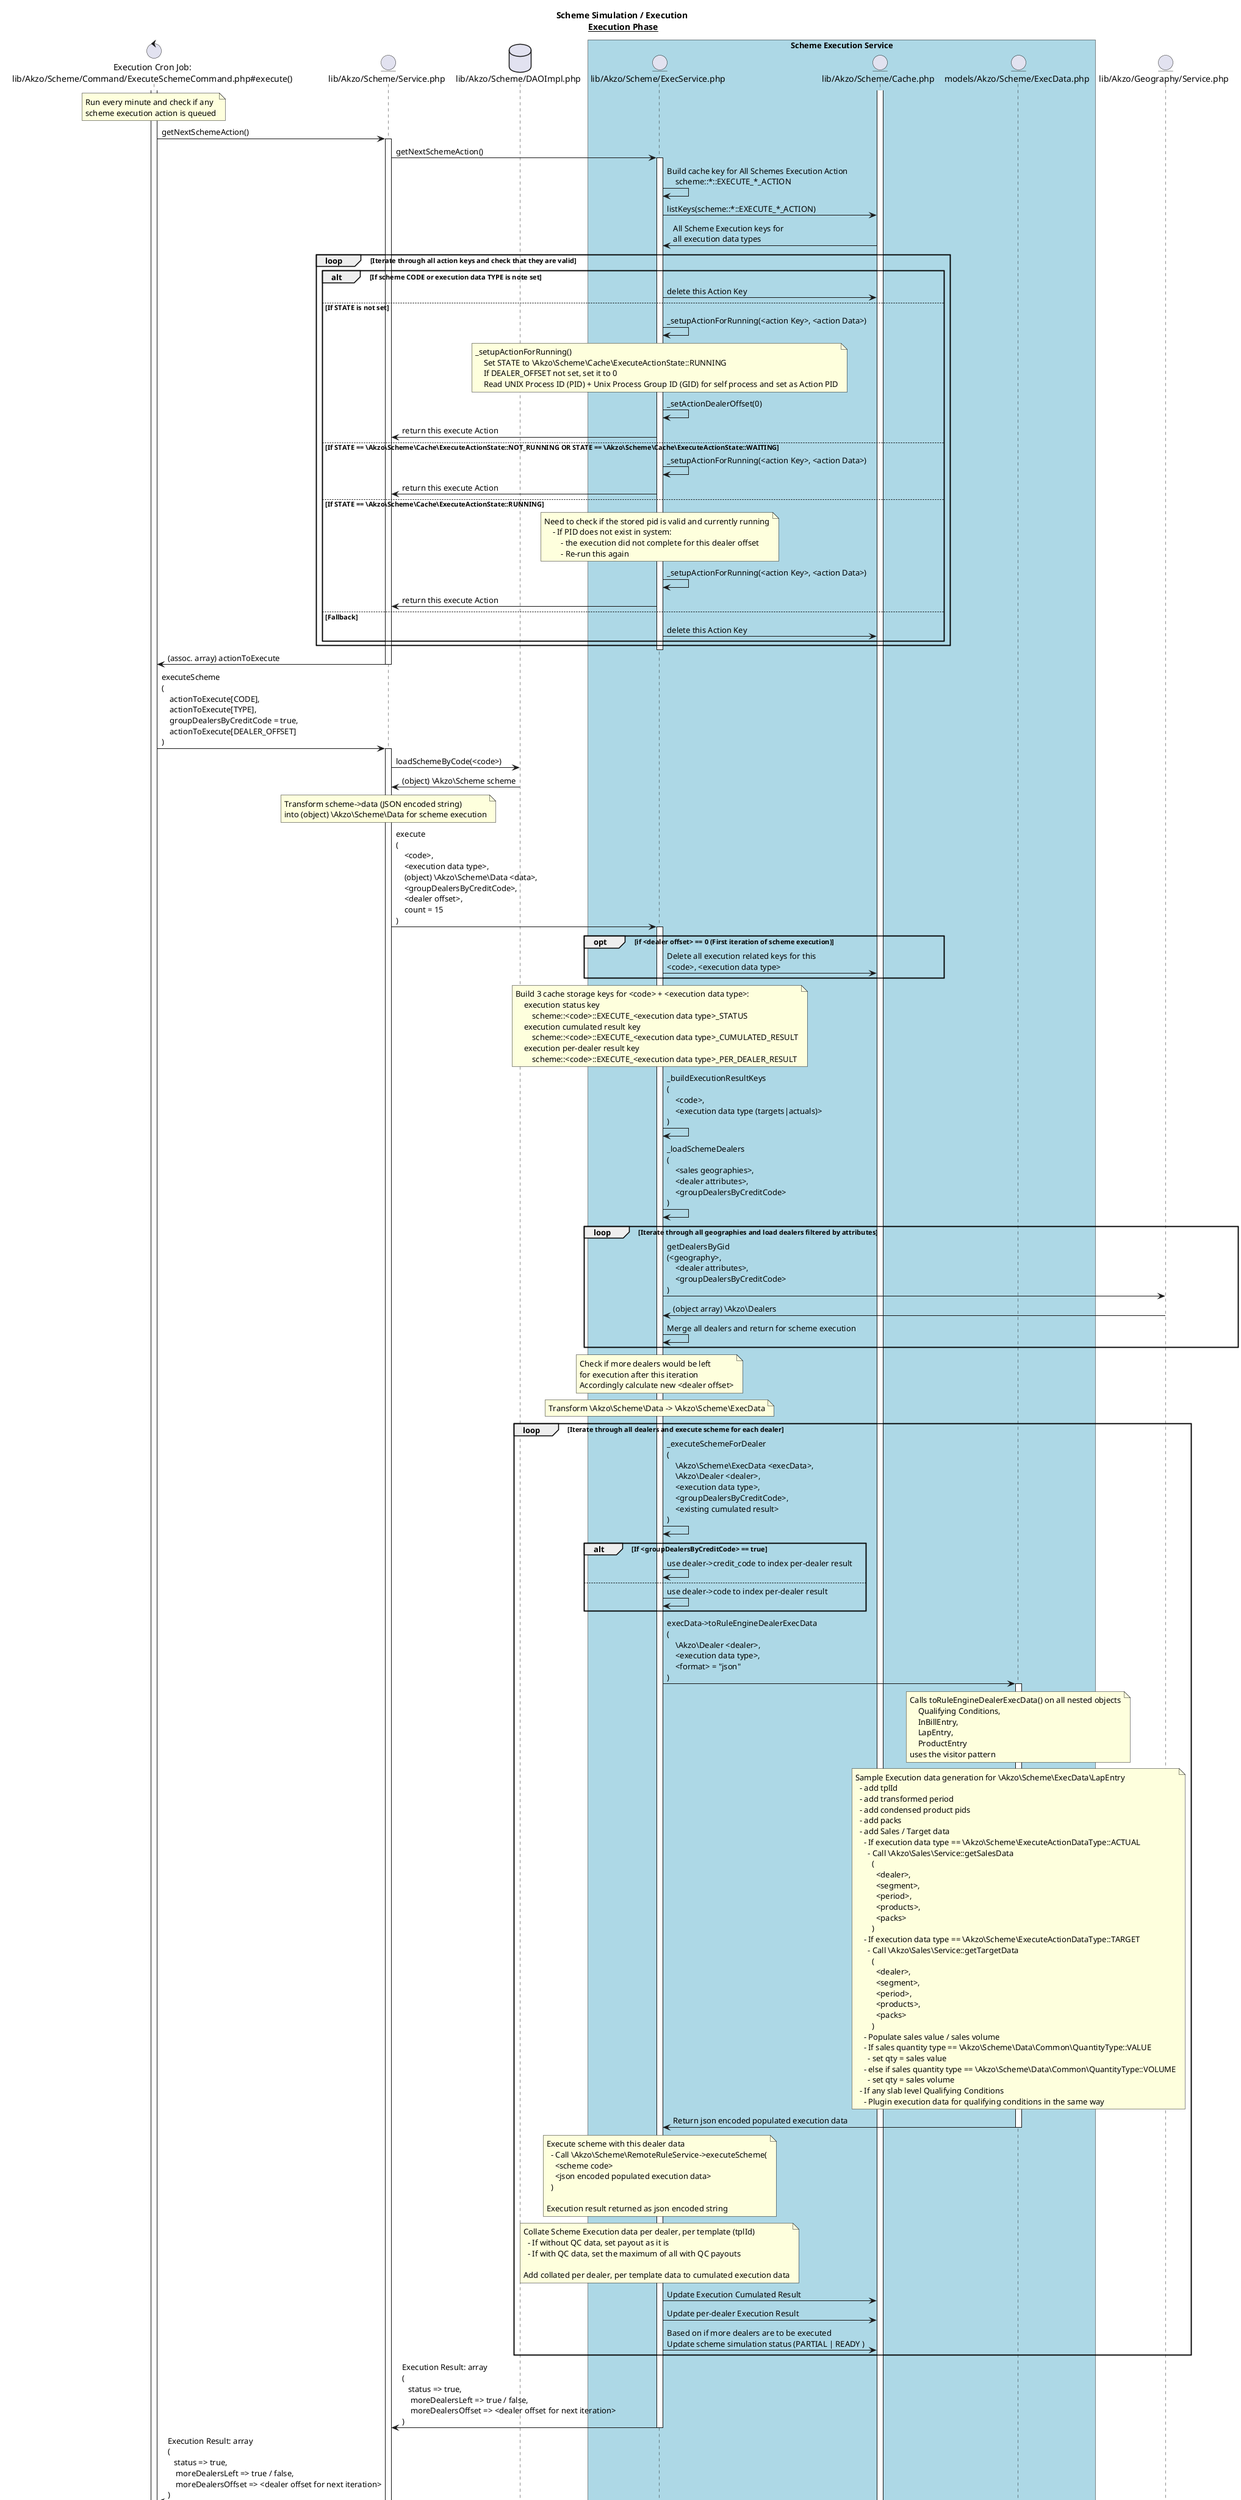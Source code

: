 @startuml
' Scheme Execution Execution Phase
title Scheme Simulation / Execution\n __Execution Phase__

' Define all actors and entities
control "Execution Cron Job:\nlib/Akzo/Scheme/Command/ExecuteSchemeCommand.php#execute()" as ECJ
entity "lib/Akzo/Scheme/Service.php" as SS
database "lib/Akzo/Scheme/DAOImpl.php" as DB
box "Scheme Execution Service" #LightBlue
    entity "lib/Akzo/Scheme/ExecService.php" as ES
    entity "lib/Akzo/Scheme/Cache.php" as EC
    entity "models/Akzo/Scheme/ExecData.php" as ED
end box
entity "lib/Akzo/Geography/Service.php" as GS


' Activate Always active entities
activate EC

' Cron job runs every minute and checks if any scheme execution action is queued
note over ECJ
    Run every minute and check if any
    scheme execution action is queued
end note

activate ECJ
ECJ -> SS : getNextSchemeAction()
activate SS
SS -> ES : getNextSchemeAction()
activate ES

ES -> ES : Build cache key for All Schemes Execution Action\n    scheme::*::EXECUTE_*_ACTION
ES -> EC : listKeys(scheme::*::EXECUTE_*_ACTION)
ES <- EC : All Scheme Execution keys for \nall execution data types

loop Iterate through all action keys and check that they are valid
    alt If scheme CODE or execution data TYPE is note set
        ES -> EC : delete this Action Key
    else If STATE is not set
        ES -> ES : _setupActionForRunning(<action Key>, <action Data>)
        note over ES
            _setupActionForRunning()
                Set STATE to \Akzo\Scheme\Cache\ExecuteActionState::RUNNING
                If DEALER_OFFSET not set, set it to 0
                Read UNIX Process ID (PID) + Unix Process Group ID (GID) for self process and set as Action PID
        end note
        ES -> ES : _setActionDealerOffset(0)
        SS <- ES : return this execute Action
    else If STATE == \Akzo\Scheme\Cache\ExecuteActionState::NOT_RUNNING OR STATE == \Akzo\Scheme\Cache\ExecuteActionState::WAITING
        ES -> ES : _setupActionForRunning(<action Key>, <action Data>)
        SS <- ES : return this execute Action
    else If STATE == \Akzo\Scheme\Cache\ExecuteActionState::RUNNING
        note over ES
            Need to check if the stored pid is valid and currently running
                - If PID does not exist in system:
                    - the execution did not complete for this dealer offset
                    - Re-run this again
        end note
        ES -> ES : _setupActionForRunning(<action Key>, <action Data>)
        SS <- ES : return this execute Action
    else Fallback
        ES -> EC : delete this Action Key
    end
end
deactivate ES

ECJ <- SS : (assoc. array) actionToExecute
deactivate SS

' If a valid execution action was received execute it
ECJ -> SS : executeScheme\n(\n    actionToExecute[CODE],\n    actionToExecute[TYPE],\n    groupDealersByCreditCode = true,\n    actionToExecute[DEALER_OFFSET]\n)
activate SS

SS -> DB : loadSchemeByCode(<code>)
SS <- DB : (object) \Akzo\Scheme scheme
note over SS
    Transform scheme->data (JSON encoded string)
    into (object) \Akzo\Scheme\Data for scheme execution
end note
SS -> ES : execute\n(\n    <code>,\n    <execution data type>,\n    (object) \Akzo\Scheme\Data <data>,\n    <groupDealersByCreditCode>,\n    <dealer offset>,\n    count = 15\n)
activate ES

opt if <dealer offset> == 0 (First iteration of scheme execution)
    ES -> EC : Delete all execution related keys for this\n<code>, <execution data type>
end

' Build Scheme Execution related cache keys
note over ES
    Build 3 cache storage keys for <code> + <execution data type>:
        execution status key
            scheme::<code>::EXECUTE_<execution data type>_STATUS
        execution cumulated result key
            scheme::<code>::EXECUTE_<execution data type>_CUMULATED_RESULT
        execution per-dealer result key
            scheme::<code>::EXECUTE_<execution data type>_PER_DEALER_RESULT
end note
ES -> ES : _buildExecutionResultKeys\n(\n    <code>, \n    <execution data type (targets|actuals)> \n)

' Load the Dealers that are applicable for this scheme
ES -> ES : _loadSchemeDealers\n(\n    <sales geographies>,\n    <dealer attributes>,\n    <groupDealersByCreditCode>\n)
loop Iterate through all geographies and load dealers filtered by attributes
    ES -> GS : getDealersByGid\n(<geography>,\n    <dealer attributes>,\n    <groupDealersByCreditCode>\n) 
    ES <- GS : (object array) \Akzo\Dealers
    ES -> ES : Merge all dealers and return for scheme execution
end
note over ES
    Check if more dealers would be left
    for execution after this iteration
    Accordingly calculate new <dealer offset>
end note
note over ES
    Transform \Akzo\Scheme\Data -> \Akzo\Scheme\ExecData
end note

' Iterate through all dealers and execute scheme
loop Iterate through all dealers and execute scheme for each dealer
    ES -> ES : _executeSchemeForDealer\n(\n    \Akzo\Scheme\ExecData <execData>,\n    \Akzo\Dealer <dealer>,\n    <execution data type>,\n    <groupDealersByCreditCode>,\n    <existing cumulated result>\n)
    alt If <groupDealersByCreditCode> == true
        ES -> ES : use dealer->credit_code to index per-dealer result
    else
        ES -> ES : use dealer->code to index per-dealer result
    end

    ES -> ED : execData->toRuleEngineDealerExecData\n(\n    \Akzo\Dealer <dealer>,\n    <execution data type>,\n    <format> = "json"\n)
    activate ED
    note over ED
        Calls toRuleEngineDealerExecData() on all nested objects
            Qualifying Conditions,
            InBillEntry,
            LapEntry,
            ProductEntry
        uses the visitor pattern
    end note
    
    ' Rule Engine Data generation example for LapEntry
    note over ED
        Sample Execution data generation for \Akzo\Scheme\ExecData\LapEntry
          - add tplId
          - add transformed period
          - add condensed product pids
          - add packs
          - add Sales / Target data
            - If execution data type == \Akzo\Scheme\ExecuteActionDataType::ACTUAL
              - Call \Akzo\Sales\Service::getSalesData
                (
                  <dealer>,
                  <segment>,
                  <period>,
                  <products>,
                  <packs>
                )
            - If execution data type == \Akzo\Scheme\ExecuteActionDataType::TARGET
              - Call \Akzo\Sales\Service::getTargetData
                (
                  <dealer>,
                  <segment>,
                  <period>,
                  <products>,
                  <packs>
                )
            - Populate sales value / sales volume
            - If sales quantity type == \Akzo\Scheme\Data\Common\QuantityType::VALUE
              - set qty = sales value
            - else if sales quantity type == \Akzo\Scheme\Data\Common\QuantityType::VOLUME
              - set qty = sales volume
          - If any slab level Qualifying Conditions
            - Plugin execution data for qualifying conditions in the same way
    end note
    ES <- ED : Return json encoded populated execution data
    deactivate ED

    note over ES
        Execute scheme with this dealer data
          - Call \Akzo\Scheme\RemoteRuleService->executeScheme(
            <scheme code>
            <json encoded populated execution data>
          )

        Execution result returned as json encoded string
    end note

    note over ES
        Collate Scheme Execution data per dealer, per template (tplId)
          - If without QC data, set payout as it is
          - If with QC data, set the maximum of all with QC payouts

        Add collated per dealer, per template data to cumulated execution data
    end note

    ES -> EC : Update Execution Cumulated Result
    ES -> EC : Update per-dealer Execution Result
    ES -> EC : Based on if more dealers are to be executed\nUpdate scheme simulation status (PARTIAL | READY )
end

SS <- ES : Execution Result: array\n(\n   status => true,\n    moreDealersLeft => true / false,\n    moreDealersOffset => <dealer offset for next iteration>\n)
deactivate ES
ECJ <- SS : Execution Result: array\n(\n   status => true,\n    moreDealersLeft => true / false,\n    moreDealersOffset => <dealer offset for next iteration>\n)
deactivate SS

' Check if more dealers are left to be executed, update scheme execution action accordingly
alt Scheme needs to be executed for more dealers
    ECJ -> ES : setSchemeAction\n(\n    <code>, \n    <execution data type (targets|actuals)>\n    <dealerOffset = moreDealersOffset>,\n    \Akzo\Scheme\Cache\ExecuteActionState::WAITING,\n    <pid = 0>\n)
else
    ECJ -> ES : removeSchemeAction\n(\n    <code>, \n    <execution data type (targets|actuals)>\n)
end

@enduml
